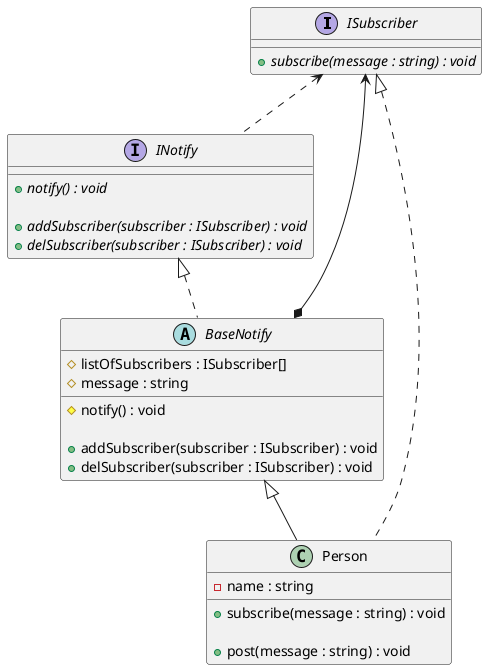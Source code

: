 @startuml
'https://plantuml.com/class-diagram

interface ISubscriber {
    + {abstract} subscribe(message : string) : void
}

ISubscriber <.. INotify
interface INotify {
    + {abstract} notify() : void

    + {abstract} addSubscriber(subscriber : ISubscriber) : void
    + {abstract} delSubscriber(subscriber : ISubscriber) : void
}

INotify <|.. BaseNotify
ISubscriber <--* BaseNotify
abstract class BaseNotify {
    # listOfSubscribers : ISubscriber[]
    # message : string

    # notify() : void

    + addSubscriber(subscriber : ISubscriber) : void
    + delSubscriber(subscriber : ISubscriber) : void
}

BaseNotify <|-- Person
ISubscriber <|.. Person
class Person {
    - name : string

    + subscribe(message : string) : void

    + post(message : string) : void
}

@enduml